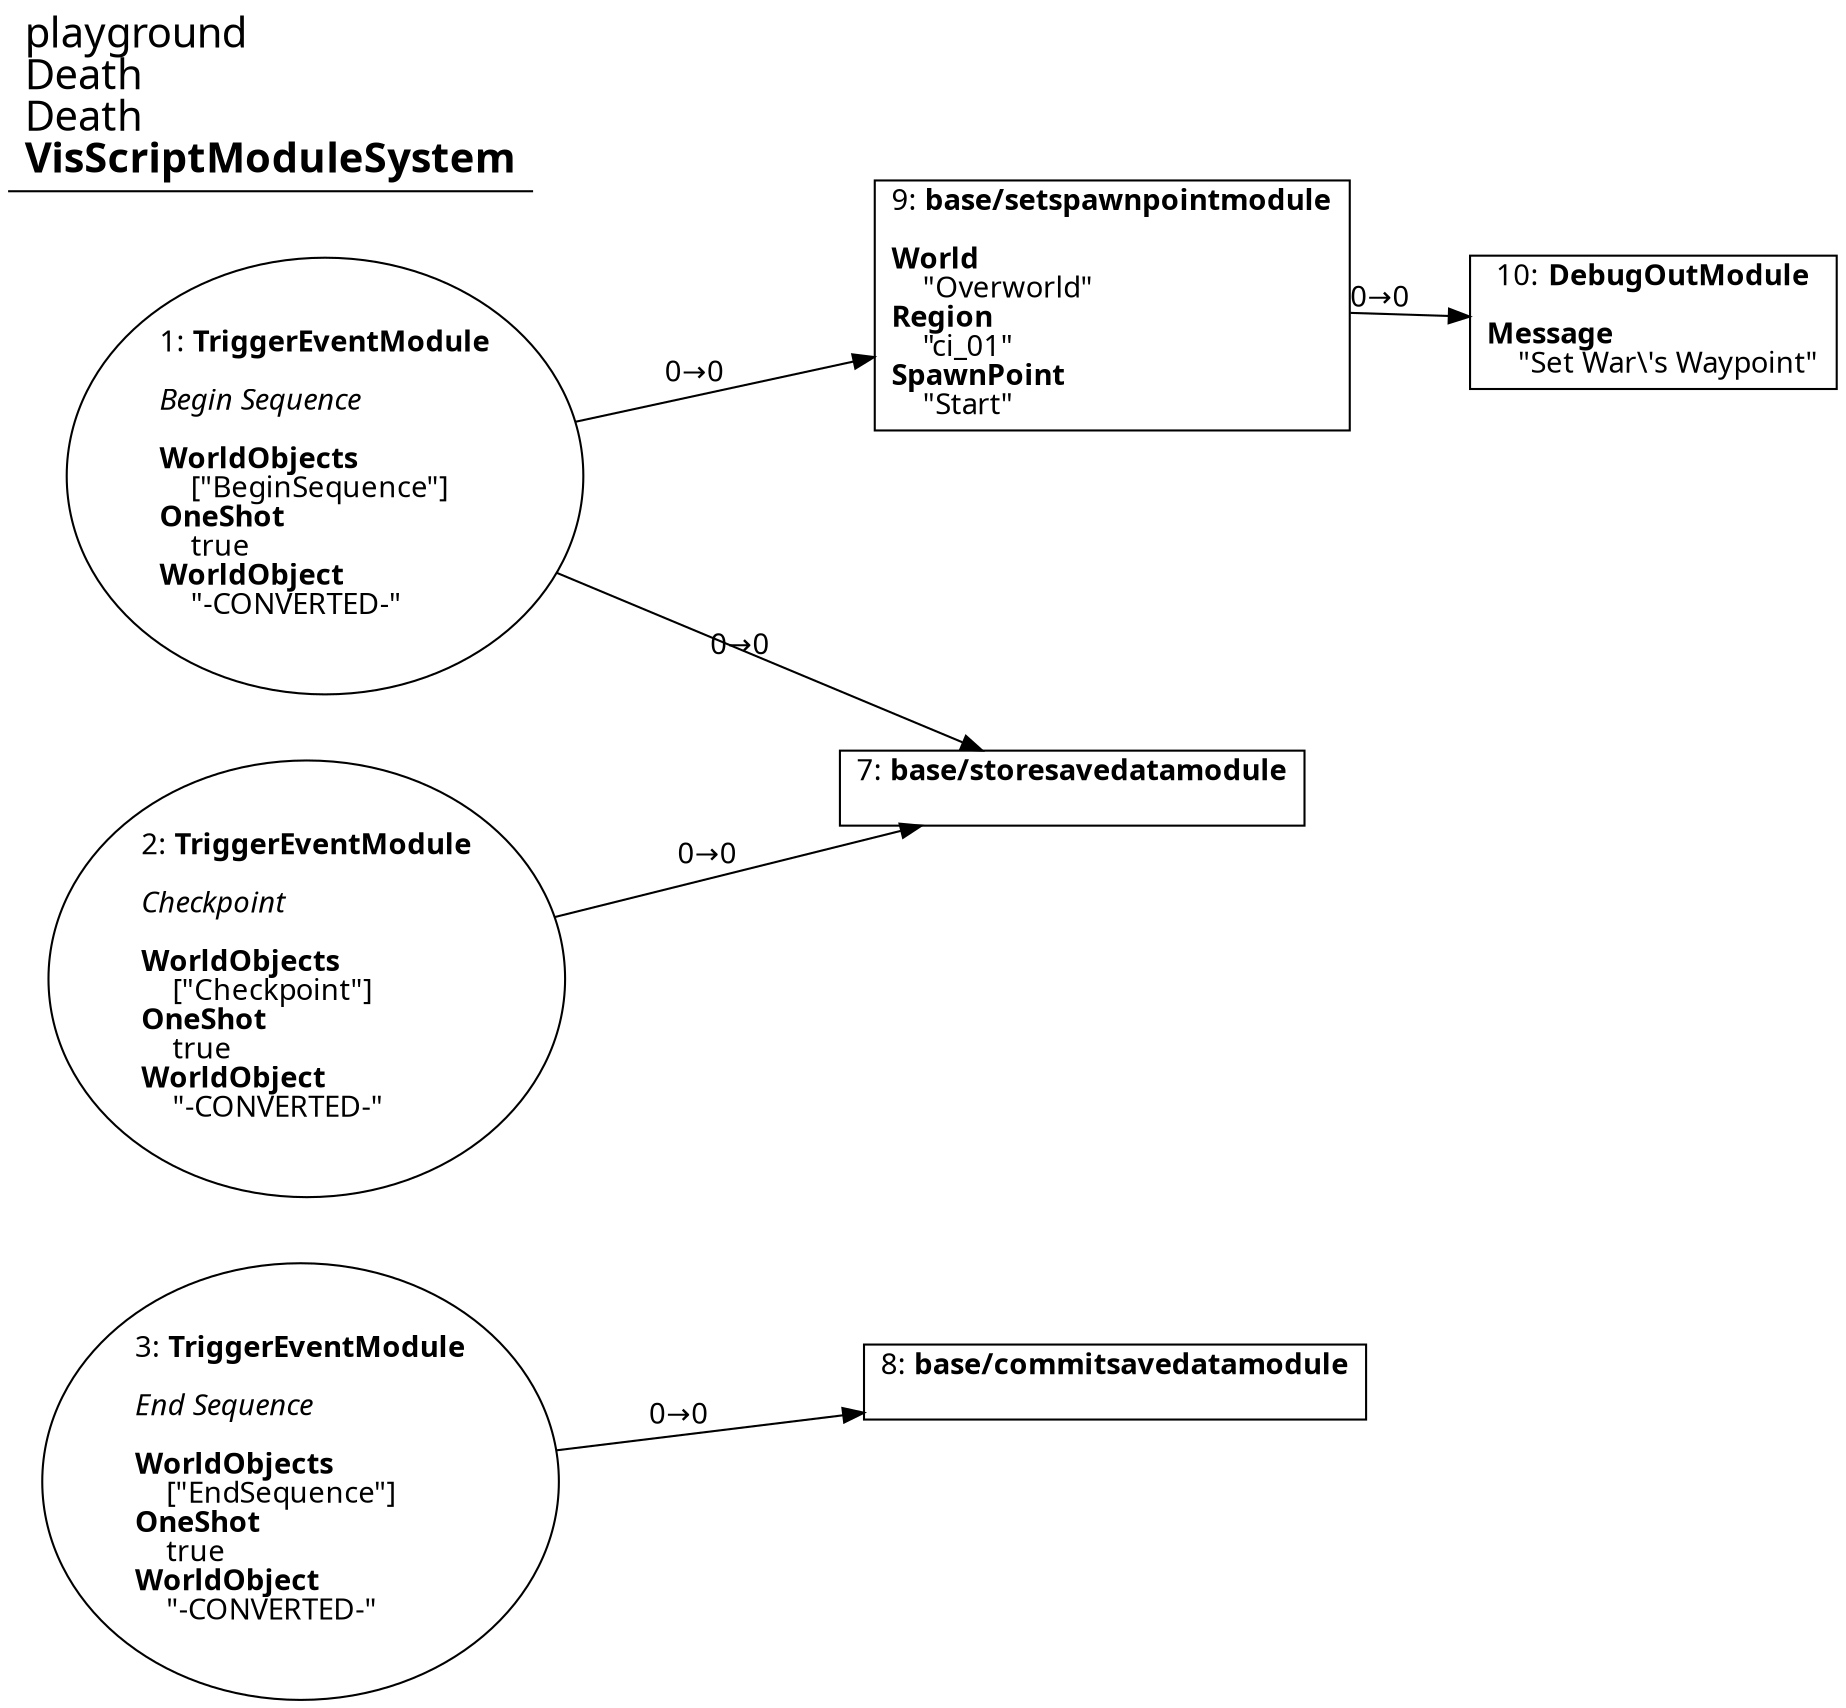 digraph {
    layout = fdp;
    overlap = prism;
    sep = "+16";
    splines = spline;

    node [ shape = box ];

    graph [ fontname = "Segoe UI" ];
    node [ fontname = "Segoe UI" ];
    edge [ fontname = "Segoe UI" ];

    1 [ label = <1: <b>TriggerEventModule</b><br/><br/><i>Begin Sequence<br align="left"/></i><br align="left"/><b>WorldObjects</b><br align="left"/>    [&quot;BeginSequence&quot;]<br align="left"/><b>OneShot</b><br align="left"/>    true<br align="left"/><b>WorldObject</b><br align="left"/>    &quot;-CONVERTED-&quot;<br align="left"/>> ];
    1 [ shape = oval ]
    1 [ pos = "0.23600002,-0.074!" ];
    1 -> 7 [ label = "0→0" ];
    1 -> 9 [ label = "0→0" ];

    2 [ label = <2: <b>TriggerEventModule</b><br/><br/><i>Checkpoint<br align="left"/></i><br align="left"/><b>WorldObjects</b><br align="left"/>    [&quot;Checkpoint&quot;]<br align="left"/><b>OneShot</b><br align="left"/>    true<br align="left"/><b>WorldObject</b><br align="left"/>    &quot;-CONVERTED-&quot;<br align="left"/>> ];
    2 [ shape = oval ]
    2 [ pos = "0.23200001,-0.279!" ];
    2 -> 7 [ label = "0→0" ];

    3 [ label = <3: <b>TriggerEventModule</b><br/><br/><i>End Sequence<br align="left"/></i><br align="left"/><b>WorldObjects</b><br align="left"/>    [&quot;EndSequence&quot;]<br align="left"/><b>OneShot</b><br align="left"/>    true<br align="left"/><b>WorldObject</b><br align="left"/>    &quot;-CONVERTED-&quot;<br align="left"/>> ];
    3 [ shape = oval ]
    3 [ pos = "0.23300001,-0.48100004!" ];
    3 -> 8 [ label = "0→0" ];

    7 [ label = <7: <b>base/storesavedatamodule</b><br/><br/>> ];
    7 [ pos = "0.558,-0.23300001!" ];

    8 [ label = <8: <b>base/commitsavedatamodule</b><br/><br/>> ];
    8 [ pos = "0.577,-0.48400003!" ];

    9 [ label = <9: <b>base/setspawnpointmodule</b><br/><br/><b>World</b><br align="left"/>    &quot;Overworld&quot;<br align="left"/><b>Region</b><br align="left"/>    &quot;ci_01&quot;<br align="left"/><b>SpawnPoint</b><br align="left"/>    &quot;Start&quot;<br align="left"/>> ];
    9 [ pos = "0.57600003,-0.040000003!" ];
    9 -> 10 [ label = "0→0" ];

    10 [ label = <10: <b>DebugOutModule</b><br/><br/><b>Message</b><br align="left"/>    &quot;Set War\'s Waypoint&quot;<br align="left"/>> ];
    10 [ pos = "0.80500007,-0.049000002!" ];

    title [ pos = "0.231,-0.039!" ];
    title [ shape = underline ];
    title [ label = <<font point-size="20">playground<br align="left"/>Death<br align="left"/>Death<br align="left"/><b>VisScriptModuleSystem</b><br align="left"/></font>> ];
}
